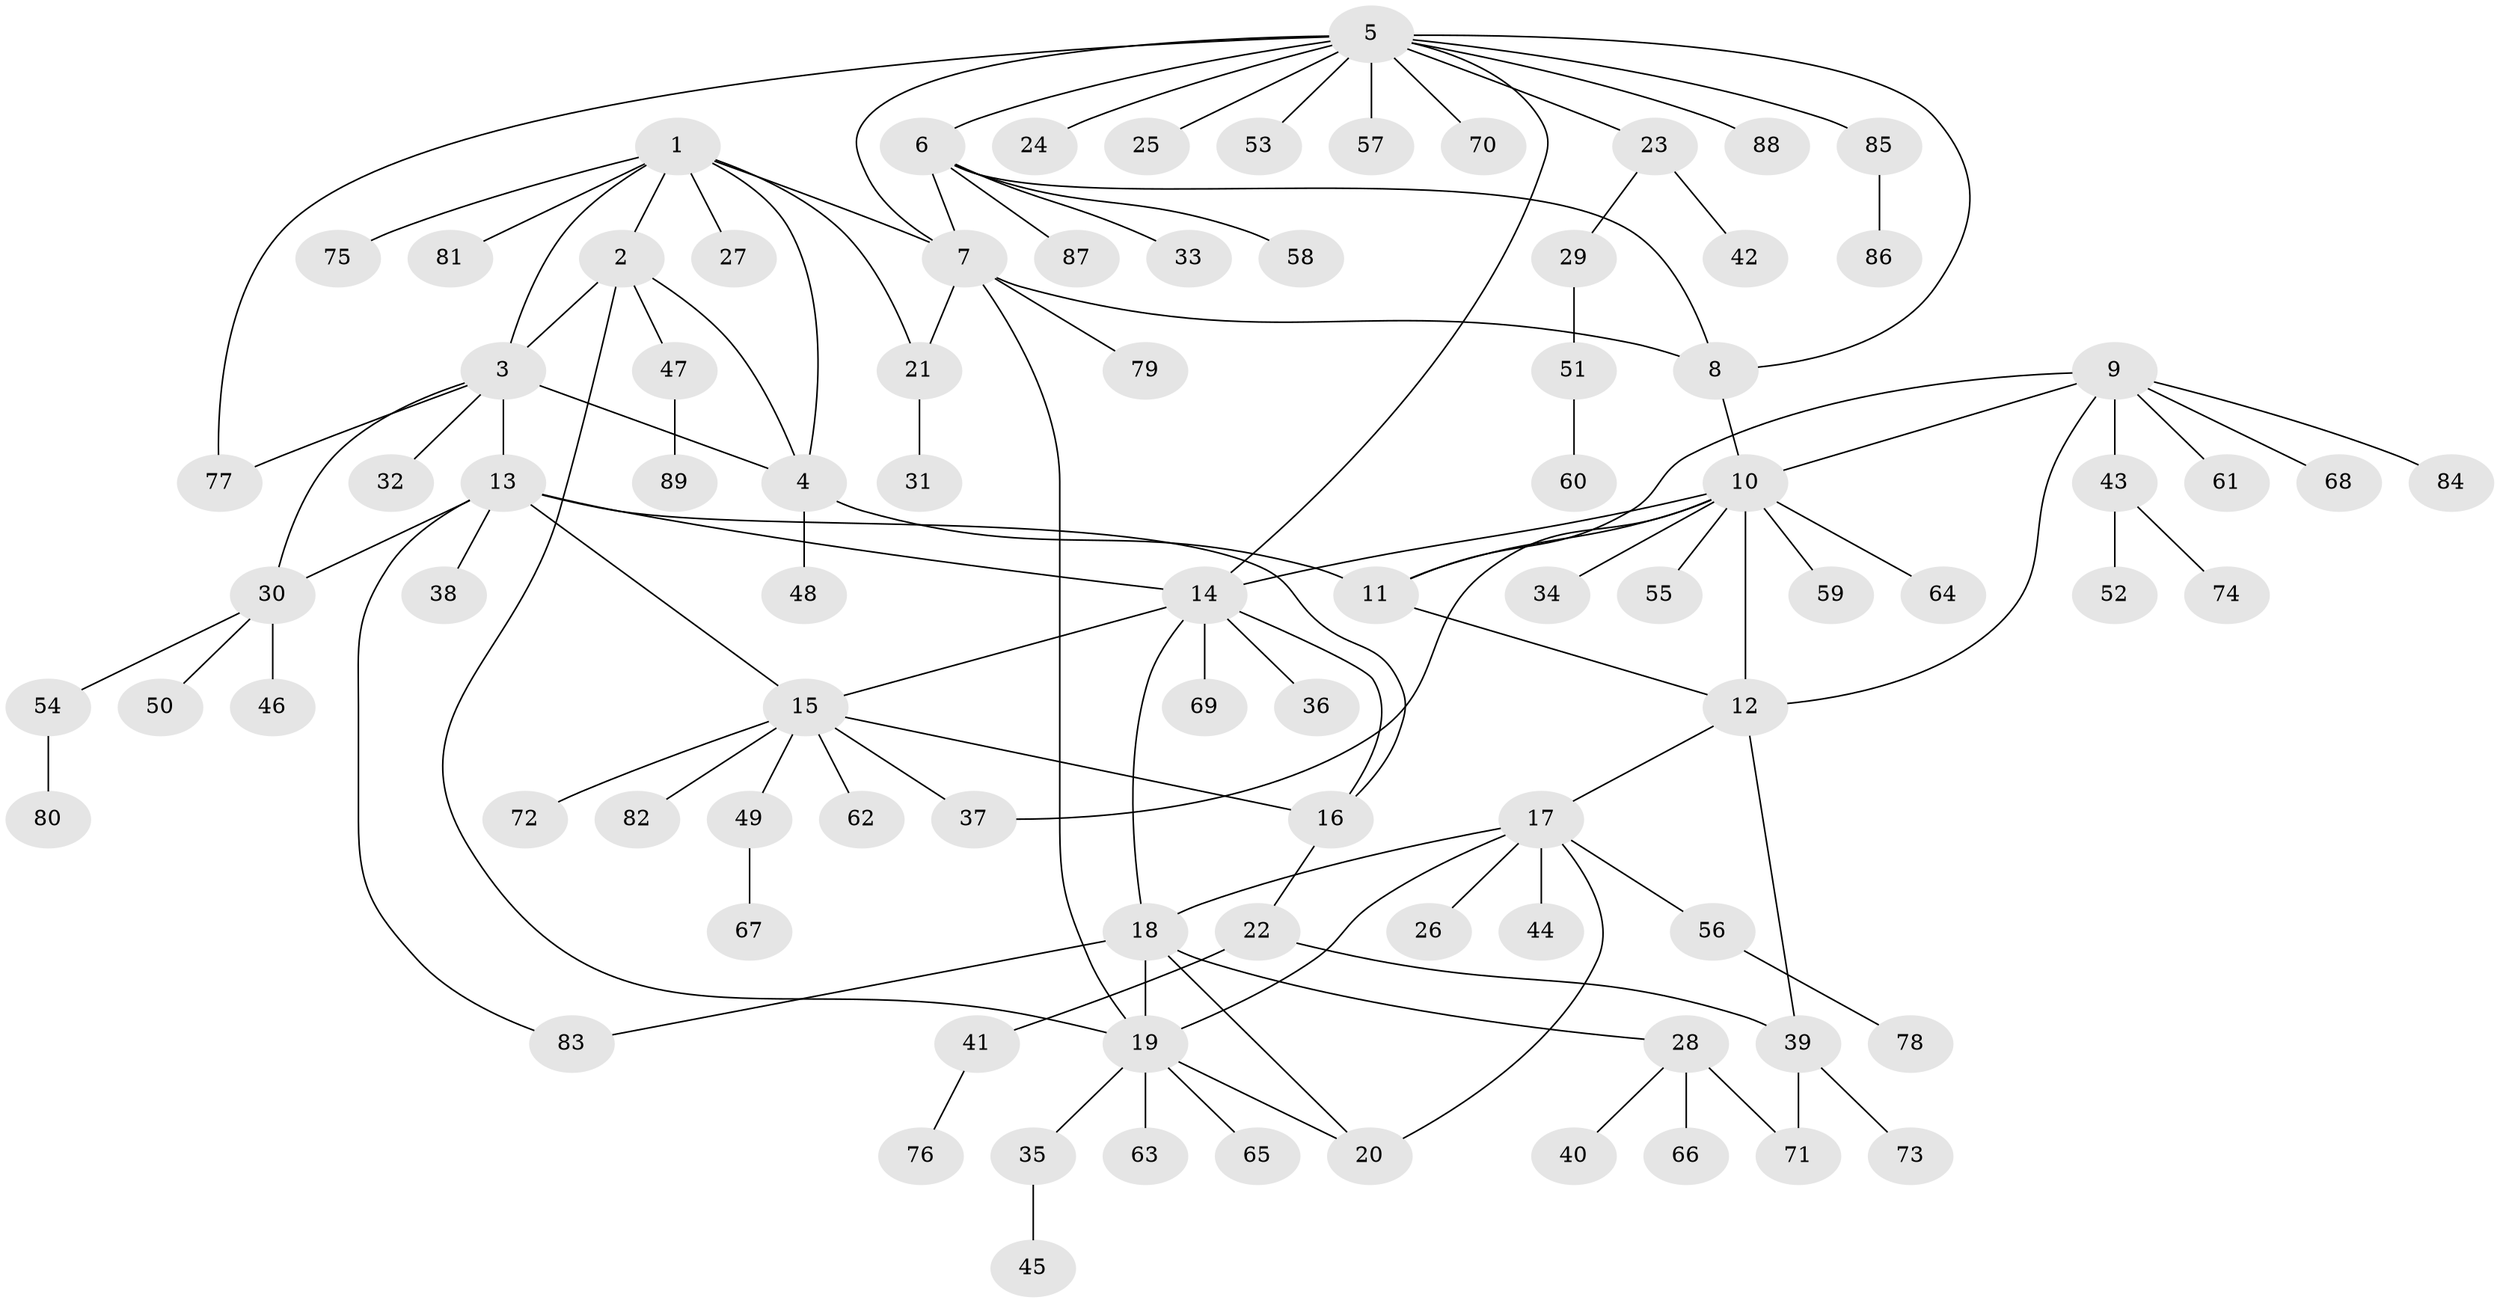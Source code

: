 // coarse degree distribution, {10: 0.03076923076923077, 5: 0.09230769230769231, 14: 0.015384615384615385, 6: 0.046153846153846156, 4: 0.046153846153846156, 8: 0.015384615384615385, 7: 0.015384615384615385, 2: 0.13846153846153847, 1: 0.6}
// Generated by graph-tools (version 1.1) at 2025/52/02/27/25 19:52:22]
// undirected, 89 vertices, 116 edges
graph export_dot {
graph [start="1"]
  node [color=gray90,style=filled];
  1;
  2;
  3;
  4;
  5;
  6;
  7;
  8;
  9;
  10;
  11;
  12;
  13;
  14;
  15;
  16;
  17;
  18;
  19;
  20;
  21;
  22;
  23;
  24;
  25;
  26;
  27;
  28;
  29;
  30;
  31;
  32;
  33;
  34;
  35;
  36;
  37;
  38;
  39;
  40;
  41;
  42;
  43;
  44;
  45;
  46;
  47;
  48;
  49;
  50;
  51;
  52;
  53;
  54;
  55;
  56;
  57;
  58;
  59;
  60;
  61;
  62;
  63;
  64;
  65;
  66;
  67;
  68;
  69;
  70;
  71;
  72;
  73;
  74;
  75;
  76;
  77;
  78;
  79;
  80;
  81;
  82;
  83;
  84;
  85;
  86;
  87;
  88;
  89;
  1 -- 2;
  1 -- 3;
  1 -- 4;
  1 -- 7;
  1 -- 21;
  1 -- 27;
  1 -- 75;
  1 -- 81;
  2 -- 3;
  2 -- 4;
  2 -- 19;
  2 -- 47;
  3 -- 4;
  3 -- 13;
  3 -- 30;
  3 -- 32;
  3 -- 77;
  4 -- 11;
  4 -- 48;
  5 -- 6;
  5 -- 7;
  5 -- 8;
  5 -- 14;
  5 -- 23;
  5 -- 24;
  5 -- 25;
  5 -- 53;
  5 -- 57;
  5 -- 70;
  5 -- 77;
  5 -- 85;
  5 -- 88;
  6 -- 7;
  6 -- 8;
  6 -- 33;
  6 -- 58;
  6 -- 87;
  7 -- 8;
  7 -- 19;
  7 -- 21;
  7 -- 79;
  8 -- 10;
  9 -- 10;
  9 -- 11;
  9 -- 12;
  9 -- 43;
  9 -- 61;
  9 -- 68;
  9 -- 84;
  10 -- 11;
  10 -- 12;
  10 -- 14;
  10 -- 34;
  10 -- 37;
  10 -- 55;
  10 -- 59;
  10 -- 64;
  11 -- 12;
  12 -- 17;
  12 -- 39;
  13 -- 14;
  13 -- 15;
  13 -- 16;
  13 -- 30;
  13 -- 38;
  13 -- 83;
  14 -- 15;
  14 -- 16;
  14 -- 18;
  14 -- 36;
  14 -- 69;
  15 -- 16;
  15 -- 37;
  15 -- 49;
  15 -- 62;
  15 -- 72;
  15 -- 82;
  16 -- 22;
  17 -- 18;
  17 -- 19;
  17 -- 20;
  17 -- 26;
  17 -- 44;
  17 -- 56;
  18 -- 19;
  18 -- 20;
  18 -- 28;
  18 -- 83;
  19 -- 20;
  19 -- 35;
  19 -- 63;
  19 -- 65;
  21 -- 31;
  22 -- 39;
  22 -- 41;
  23 -- 29;
  23 -- 42;
  28 -- 40;
  28 -- 66;
  28 -- 71;
  29 -- 51;
  30 -- 46;
  30 -- 50;
  30 -- 54;
  35 -- 45;
  39 -- 71;
  39 -- 73;
  41 -- 76;
  43 -- 52;
  43 -- 74;
  47 -- 89;
  49 -- 67;
  51 -- 60;
  54 -- 80;
  56 -- 78;
  85 -- 86;
}
